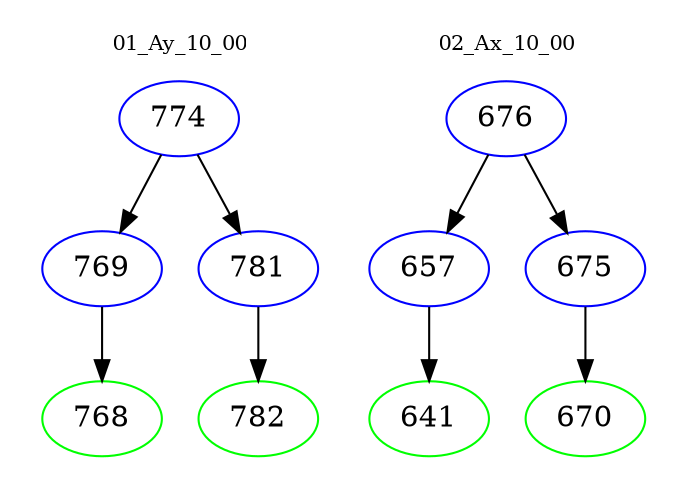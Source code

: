 digraph{
subgraph cluster_0 {
color = white
label = "01_Ay_10_00";
fontsize=10;
T0_774 [label="774", color="blue"]
T0_774 -> T0_769 [color="black"]
T0_769 [label="769", color="blue"]
T0_769 -> T0_768 [color="black"]
T0_768 [label="768", color="green"]
T0_774 -> T0_781 [color="black"]
T0_781 [label="781", color="blue"]
T0_781 -> T0_782 [color="black"]
T0_782 [label="782", color="green"]
}
subgraph cluster_1 {
color = white
label = "02_Ax_10_00";
fontsize=10;
T1_676 [label="676", color="blue"]
T1_676 -> T1_657 [color="black"]
T1_657 [label="657", color="blue"]
T1_657 -> T1_641 [color="black"]
T1_641 [label="641", color="green"]
T1_676 -> T1_675 [color="black"]
T1_675 [label="675", color="blue"]
T1_675 -> T1_670 [color="black"]
T1_670 [label="670", color="green"]
}
}
